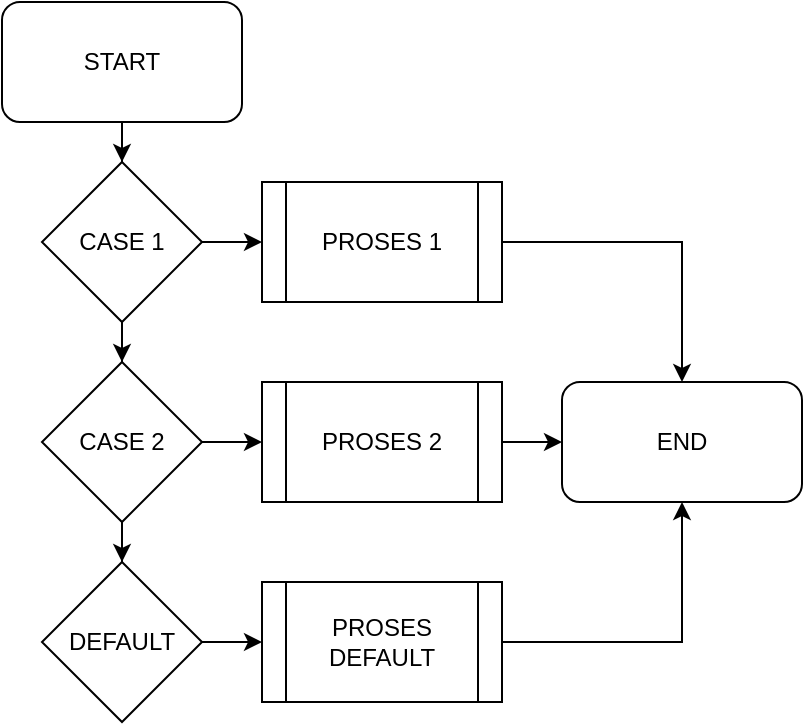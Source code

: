 <mxfile version="20.4.2" type="github"><diagram id="QCJK3GoZey0fLzVgRwON" name="Page-1"><mxGraphModel dx="872" dy="518" grid="1" gridSize="10" guides="1" tooltips="1" connect="1" arrows="1" fold="1" page="1" pageScale="1" pageWidth="850" pageHeight="1100" math="0" shadow="0"><root><mxCell id="0"/><mxCell id="1" parent="0"/><mxCell id="_EEXz0VH0YhpJqHSqHq0-10" value="" style="edgeStyle=orthogonalEdgeStyle;rounded=0;orthogonalLoop=1;jettySize=auto;html=1;" edge="1" parent="1" source="_EEXz0VH0YhpJqHSqHq0-1" target="_EEXz0VH0YhpJqHSqHq0-2"><mxGeometry relative="1" as="geometry"/></mxCell><mxCell id="_EEXz0VH0YhpJqHSqHq0-1" value="START" style="rounded=1;whiteSpace=wrap;html=1;" vertex="1" parent="1"><mxGeometry x="140" y="30" width="120" height="60" as="geometry"/></mxCell><mxCell id="_EEXz0VH0YhpJqHSqHq0-11" value="" style="edgeStyle=orthogonalEdgeStyle;rounded=0;orthogonalLoop=1;jettySize=auto;html=1;" edge="1" parent="1" source="_EEXz0VH0YhpJqHSqHq0-2" target="_EEXz0VH0YhpJqHSqHq0-3"><mxGeometry relative="1" as="geometry"/></mxCell><mxCell id="_EEXz0VH0YhpJqHSqHq0-15" value="" style="edgeStyle=orthogonalEdgeStyle;rounded=0;orthogonalLoop=1;jettySize=auto;html=1;" edge="1" parent="1" source="_EEXz0VH0YhpJqHSqHq0-2" target="_EEXz0VH0YhpJqHSqHq0-6"><mxGeometry relative="1" as="geometry"/></mxCell><mxCell id="_EEXz0VH0YhpJqHSqHq0-2" value="CASE 1" style="rhombus;whiteSpace=wrap;html=1;" vertex="1" parent="1"><mxGeometry x="160" y="110" width="80" height="80" as="geometry"/></mxCell><mxCell id="_EEXz0VH0YhpJqHSqHq0-12" value="" style="edgeStyle=orthogonalEdgeStyle;rounded=0;orthogonalLoop=1;jettySize=auto;html=1;" edge="1" parent="1" source="_EEXz0VH0YhpJqHSqHq0-3" target="_EEXz0VH0YhpJqHSqHq0-4"><mxGeometry relative="1" as="geometry"/></mxCell><mxCell id="_EEXz0VH0YhpJqHSqHq0-14" value="" style="edgeStyle=orthogonalEdgeStyle;rounded=0;orthogonalLoop=1;jettySize=auto;html=1;" edge="1" parent="1" source="_EEXz0VH0YhpJqHSqHq0-3" target="_EEXz0VH0YhpJqHSqHq0-7"><mxGeometry relative="1" as="geometry"/></mxCell><mxCell id="_EEXz0VH0YhpJqHSqHq0-3" value="CASE 2" style="rhombus;whiteSpace=wrap;html=1;" vertex="1" parent="1"><mxGeometry x="160" y="210" width="80" height="80" as="geometry"/></mxCell><mxCell id="_EEXz0VH0YhpJqHSqHq0-13" value="" style="edgeStyle=orthogonalEdgeStyle;rounded=0;orthogonalLoop=1;jettySize=auto;html=1;" edge="1" parent="1" source="_EEXz0VH0YhpJqHSqHq0-4" target="_EEXz0VH0YhpJqHSqHq0-8"><mxGeometry relative="1" as="geometry"/></mxCell><mxCell id="_EEXz0VH0YhpJqHSqHq0-4" value="DEFAULT" style="rhombus;whiteSpace=wrap;html=1;" vertex="1" parent="1"><mxGeometry x="160" y="310" width="80" height="80" as="geometry"/></mxCell><mxCell id="_EEXz0VH0YhpJqHSqHq0-17" value="" style="edgeStyle=orthogonalEdgeStyle;rounded=0;orthogonalLoop=1;jettySize=auto;html=1;" edge="1" parent="1" source="_EEXz0VH0YhpJqHSqHq0-6" target="_EEXz0VH0YhpJqHSqHq0-9"><mxGeometry relative="1" as="geometry"/></mxCell><mxCell id="_EEXz0VH0YhpJqHSqHq0-6" value="PROSES 1" style="shape=process;whiteSpace=wrap;html=1;backgroundOutline=1;" vertex="1" parent="1"><mxGeometry x="270" y="120" width="120" height="60" as="geometry"/></mxCell><mxCell id="_EEXz0VH0YhpJqHSqHq0-16" value="" style="edgeStyle=orthogonalEdgeStyle;rounded=0;orthogonalLoop=1;jettySize=auto;html=1;" edge="1" parent="1" source="_EEXz0VH0YhpJqHSqHq0-7" target="_EEXz0VH0YhpJqHSqHq0-9"><mxGeometry relative="1" as="geometry"/></mxCell><mxCell id="_EEXz0VH0YhpJqHSqHq0-7" value="PROSES 2" style="shape=process;whiteSpace=wrap;html=1;backgroundOutline=1;" vertex="1" parent="1"><mxGeometry x="270" y="220" width="120" height="60" as="geometry"/></mxCell><mxCell id="_EEXz0VH0YhpJqHSqHq0-18" value="" style="edgeStyle=orthogonalEdgeStyle;rounded=0;orthogonalLoop=1;jettySize=auto;html=1;" edge="1" parent="1" source="_EEXz0VH0YhpJqHSqHq0-8" target="_EEXz0VH0YhpJqHSqHq0-9"><mxGeometry relative="1" as="geometry"/></mxCell><mxCell id="_EEXz0VH0YhpJqHSqHq0-8" value="PROSES DEFAULT" style="shape=process;whiteSpace=wrap;html=1;backgroundOutline=1;" vertex="1" parent="1"><mxGeometry x="270" y="320" width="120" height="60" as="geometry"/></mxCell><mxCell id="_EEXz0VH0YhpJqHSqHq0-9" value="END" style="rounded=1;whiteSpace=wrap;html=1;" vertex="1" parent="1"><mxGeometry x="420" y="220" width="120" height="60" as="geometry"/></mxCell></root></mxGraphModel></diagram></mxfile>